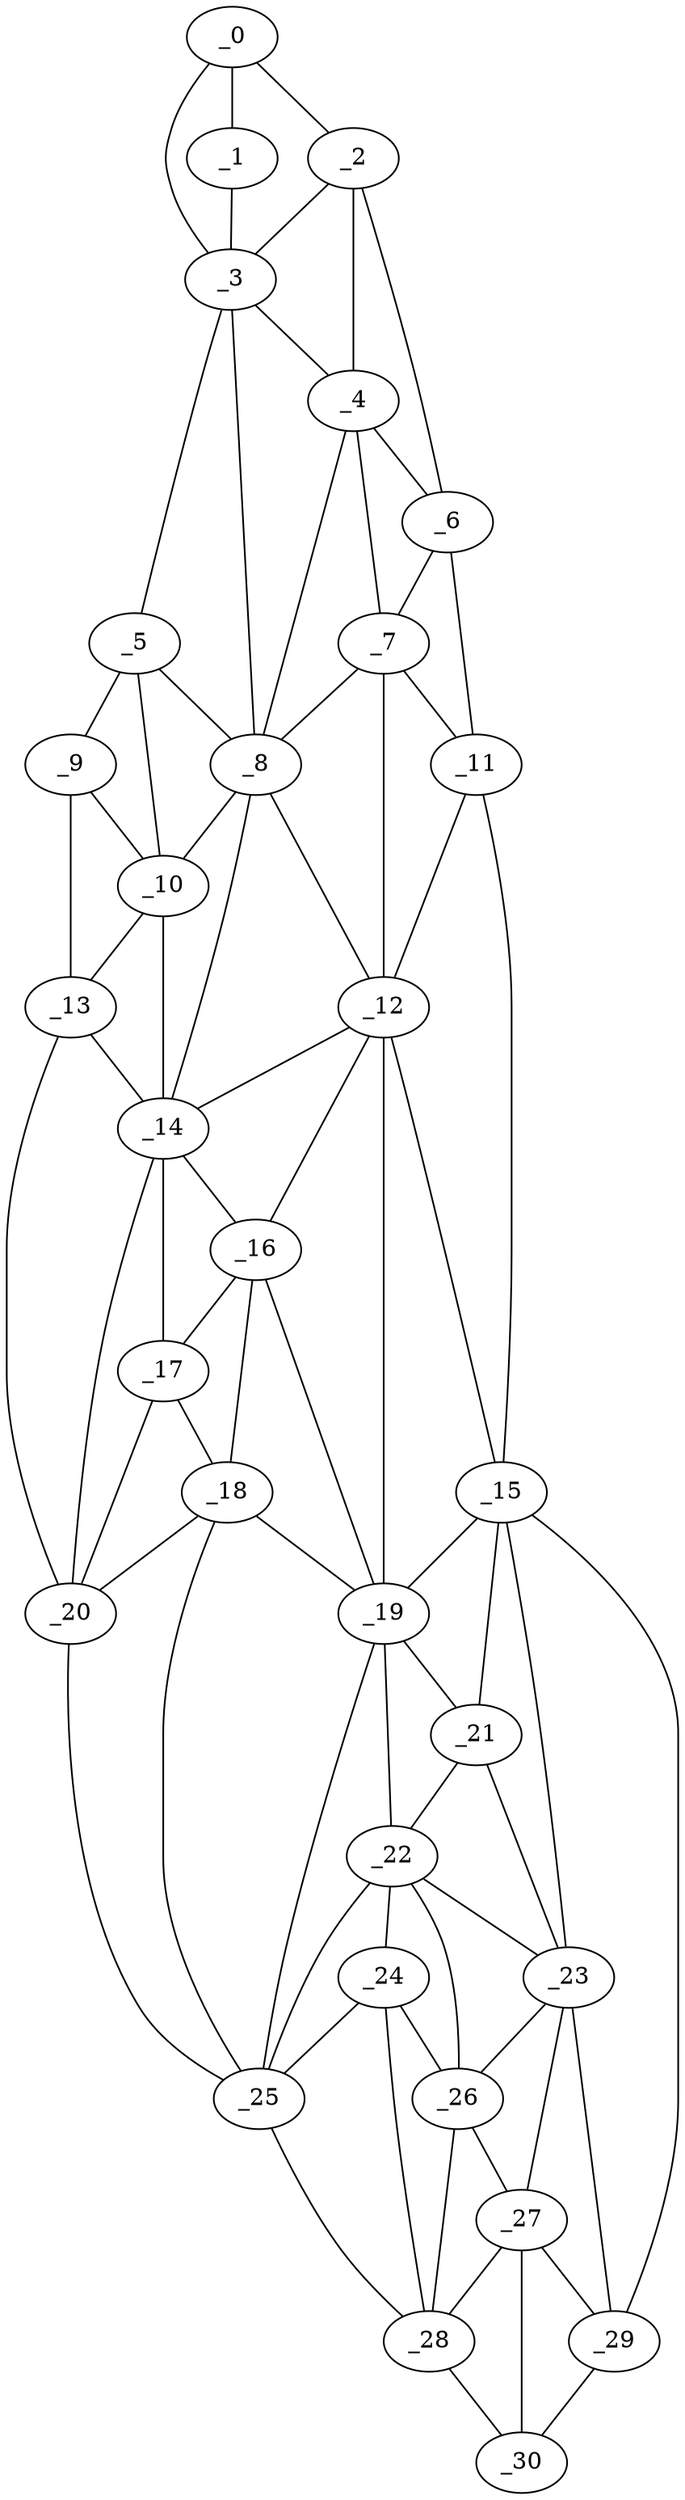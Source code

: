 graph "obj69__120.gxl" {
	_0	 [x=5,
		y=76];
	_1	 [x=5,
		y=86];
	_0 -- _1	 [valence=1];
	_2	 [x=7,
		y=66];
	_0 -- _2	 [valence=1];
	_3	 [x=19,
		y=90];
	_0 -- _3	 [valence=1];
	_1 -- _3	 [valence=1];
	_2 -- _3	 [valence=2];
	_4	 [x=34,
		y=51];
	_2 -- _4	 [valence=1];
	_6	 [x=48,
		y=35];
	_2 -- _6	 [valence=1];
	_3 -- _4	 [valence=2];
	_5	 [x=41,
		y=94];
	_3 -- _5	 [valence=1];
	_8	 [x=53,
		y=75];
	_3 -- _8	 [valence=2];
	_4 -- _6	 [valence=1];
	_7	 [x=49,
		y=52];
	_4 -- _7	 [valence=2];
	_4 -- _8	 [valence=1];
	_5 -- _8	 [valence=2];
	_9	 [x=57,
		y=96];
	_5 -- _9	 [valence=1];
	_10	 [x=58,
		y=85];
	_5 -- _10	 [valence=2];
	_6 -- _7	 [valence=2];
	_11	 [x=60,
		y=33];
	_6 -- _11	 [valence=1];
	_7 -- _8	 [valence=1];
	_7 -- _11	 [valence=2];
	_12	 [x=66,
		y=54];
	_7 -- _12	 [valence=2];
	_8 -- _10	 [valence=1];
	_8 -- _12	 [valence=2];
	_14	 [x=69,
		y=77];
	_8 -- _14	 [valence=2];
	_9 -- _10	 [valence=2];
	_13	 [x=66,
		y=93];
	_9 -- _13	 [valence=1];
	_10 -- _13	 [valence=2];
	_10 -- _14	 [valence=2];
	_11 -- _12	 [valence=1];
	_15	 [x=73,
		y=33];
	_11 -- _15	 [valence=1];
	_12 -- _14	 [valence=1];
	_12 -- _15	 [valence=2];
	_16	 [x=77,
		y=60];
	_12 -- _16	 [valence=2];
	_19	 [x=83,
		y=54];
	_12 -- _19	 [valence=1];
	_13 -- _14	 [valence=2];
	_20	 [x=84,
		y=82];
	_13 -- _20	 [valence=1];
	_14 -- _16	 [valence=2];
	_17	 [x=78,
		y=69];
	_14 -- _17	 [valence=2];
	_14 -- _20	 [valence=2];
	_15 -- _19	 [valence=2];
	_21	 [x=89,
		y=40];
	_15 -- _21	 [valence=1];
	_23	 [x=100,
		y=38];
	_15 -- _23	 [valence=2];
	_29	 [x=124,
		y=40];
	_15 -- _29	 [valence=1];
	_16 -- _17	 [valence=2];
	_18	 [x=82,
		y=69];
	_16 -- _18	 [valence=2];
	_16 -- _19	 [valence=1];
	_17 -- _18	 [valence=1];
	_17 -- _20	 [valence=1];
	_18 -- _19	 [valence=1];
	_18 -- _20	 [valence=2];
	_25	 [x=109,
		y=65];
	_18 -- _25	 [valence=1];
	_19 -- _21	 [valence=2];
	_22	 [x=98,
		y=48];
	_19 -- _22	 [valence=2];
	_19 -- _25	 [valence=2];
	_20 -- _25	 [valence=1];
	_21 -- _22	 [valence=2];
	_21 -- _23	 [valence=1];
	_22 -- _23	 [valence=1];
	_24	 [x=109,
		y=56];
	_22 -- _24	 [valence=1];
	_22 -- _25	 [valence=2];
	_26	 [x=112,
		y=50];
	_22 -- _26	 [valence=2];
	_23 -- _26	 [valence=2];
	_27	 [x=118,
		y=43];
	_23 -- _27	 [valence=2];
	_23 -- _29	 [valence=2];
	_24 -- _25	 [valence=2];
	_24 -- _26	 [valence=2];
	_28	 [x=122,
		y=55];
	_24 -- _28	 [valence=1];
	_25 -- _28	 [valence=1];
	_26 -- _27	 [valence=1];
	_26 -- _28	 [valence=2];
	_27 -- _28	 [valence=2];
	_27 -- _29	 [valence=2];
	_30	 [x=125,
		y=48];
	_27 -- _30	 [valence=2];
	_28 -- _30	 [valence=1];
	_29 -- _30	 [valence=1];
}
